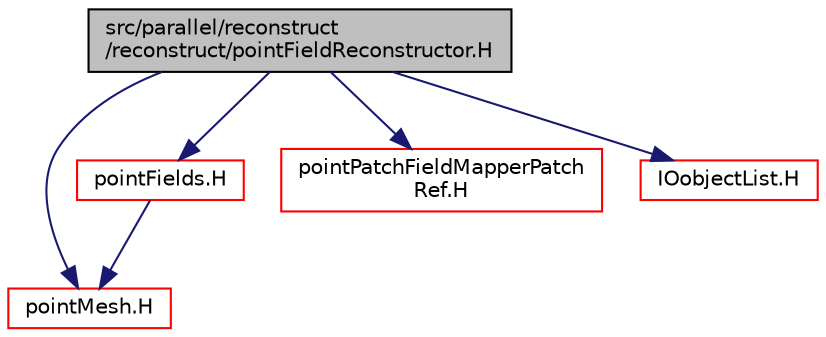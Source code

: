 digraph "src/parallel/reconstruct/reconstruct/pointFieldReconstructor.H"
{
  bgcolor="transparent";
  edge [fontname="Helvetica",fontsize="10",labelfontname="Helvetica",labelfontsize="10"];
  node [fontname="Helvetica",fontsize="10",shape=record];
  Node0 [label="src/parallel/reconstruct\l/reconstruct/pointFieldReconstructor.H",height=0.2,width=0.4,color="black", fillcolor="grey75", style="filled", fontcolor="black"];
  Node0 -> Node1 [color="midnightblue",fontsize="10",style="solid",fontname="Helvetica"];
  Node1 [label="pointMesh.H",height=0.2,width=0.4,color="red",URL="$a12158.html"];
  Node0 -> Node241 [color="midnightblue",fontsize="10",style="solid",fontname="Helvetica"];
  Node241 [label="pointFields.H",height=0.2,width=0.4,color="red",URL="$a10595.html"];
  Node241 -> Node1 [color="midnightblue",fontsize="10",style="solid",fontname="Helvetica"];
  Node0 -> Node295 [color="midnightblue",fontsize="10",style="solid",fontname="Helvetica"];
  Node295 [label="pointPatchFieldMapperPatch\lRef.H",height=0.2,width=0.4,color="red",URL="$a10871.html"];
  Node0 -> Node298 [color="midnightblue",fontsize="10",style="solid",fontname="Helvetica"];
  Node298 [label="IOobjectList.H",height=0.2,width=0.4,color="red",URL="$a09731.html"];
}
